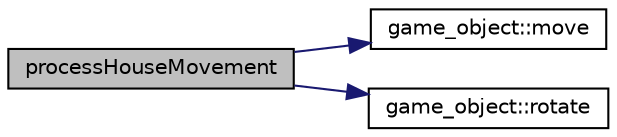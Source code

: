 digraph "processHouseMovement"
{
  edge [fontname="Helvetica",fontsize="10",labelfontname="Helvetica",labelfontsize="10"];
  node [fontname="Helvetica",fontsize="10",shape=record];
  rankdir="LR";
  Node56 [label="processHouseMovement",height=0.2,width=0.4,color="black", fillcolor="grey75", style="filled", fontcolor="black"];
  Node56 -> Node57 [color="midnightblue",fontsize="10",style="solid",fontname="Helvetica"];
  Node57 [label="game_object::move",height=0.2,width=0.4,color="black", fillcolor="white", style="filled",URL="$classgame__object.html#ab7809a878f1503a315bcd4a82c907254",tooltip="moves the object by the specified amount "];
  Node56 -> Node58 [color="midnightblue",fontsize="10",style="solid",fontname="Helvetica"];
  Node58 [label="game_object::rotate",height=0.2,width=0.4,color="black", fillcolor="white", style="filled",URL="$classgame__object.html#a0cc8d2eb8e77399cfb33ac1f3c4d65c8",tooltip="Rotates the object by the specified amount in degrees counterclockwise. "];
}
